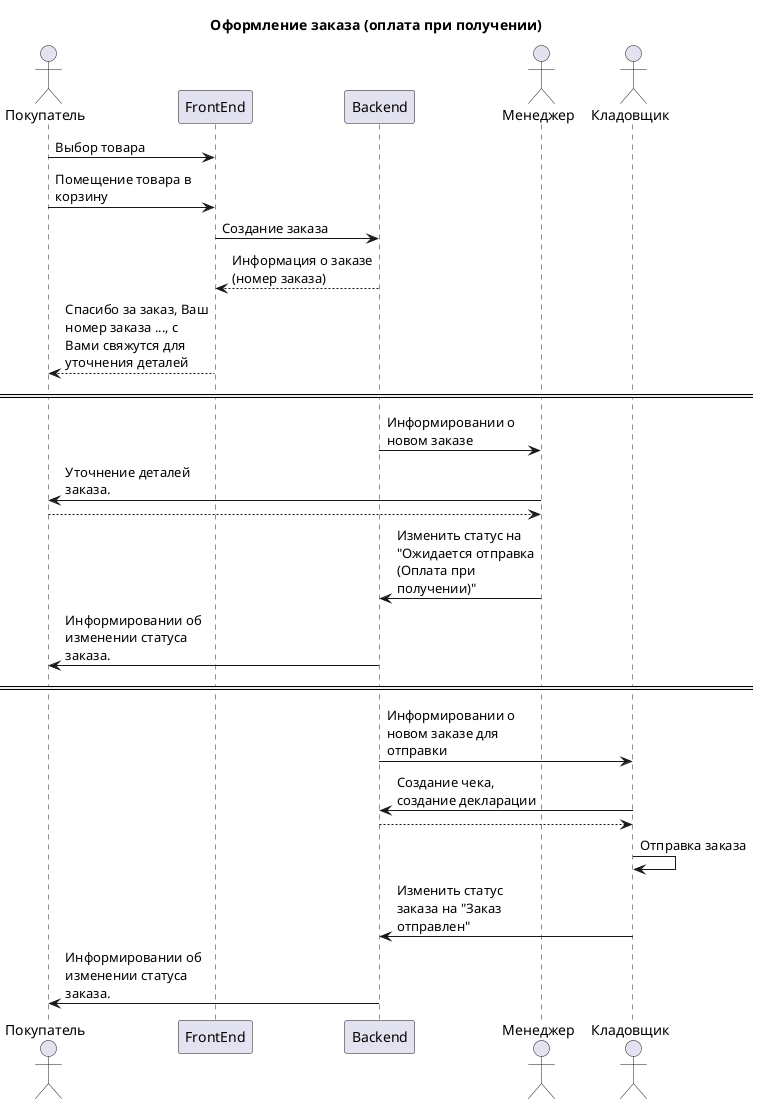 @startuml
title Оформление заказа (оплата при получении)
skinparam maxmessagesize 150

actor Покупатель as User
participant "FrontEnd" as FrontEnd
participant "Backend" as Backend
actor Менеджер as Manager
actor Кладовщик as StockMan

User -> FrontEnd: Выбор товара
User -> FrontEnd: Помещение товара в корзину
FrontEnd -> Backend: Создание заказа
Backend --> FrontEnd: Информация о заказе (номер заказа)
FrontEnd --> User: Спасибо за заказ, Ваш номер заказа ..., с Вами свяжутся для уточнения деталей

==  ==
Backend -> Manager: Информировании о новом заказе
Manager -> User: Уточнение деталей заказа.
User --> Manager:
Manager -> Backend: Изменить статус на "Ожидается отправка (Оплата при получении)"
Backend -> User: Информировании об изменении статуса заказа.
==  ==
Backend -> StockMan: Информировании о новом заказе для отправки
StockMan -> Backend: Создание чека, создание декларации
Backend --> StockMan:
StockMan -> StockMan: Отправка заказа
StockMan -> Backend: Изменить статус заказа на "Заказ отправлен"
Backend -> User: Информировании об изменении статуса заказа.


@enduml